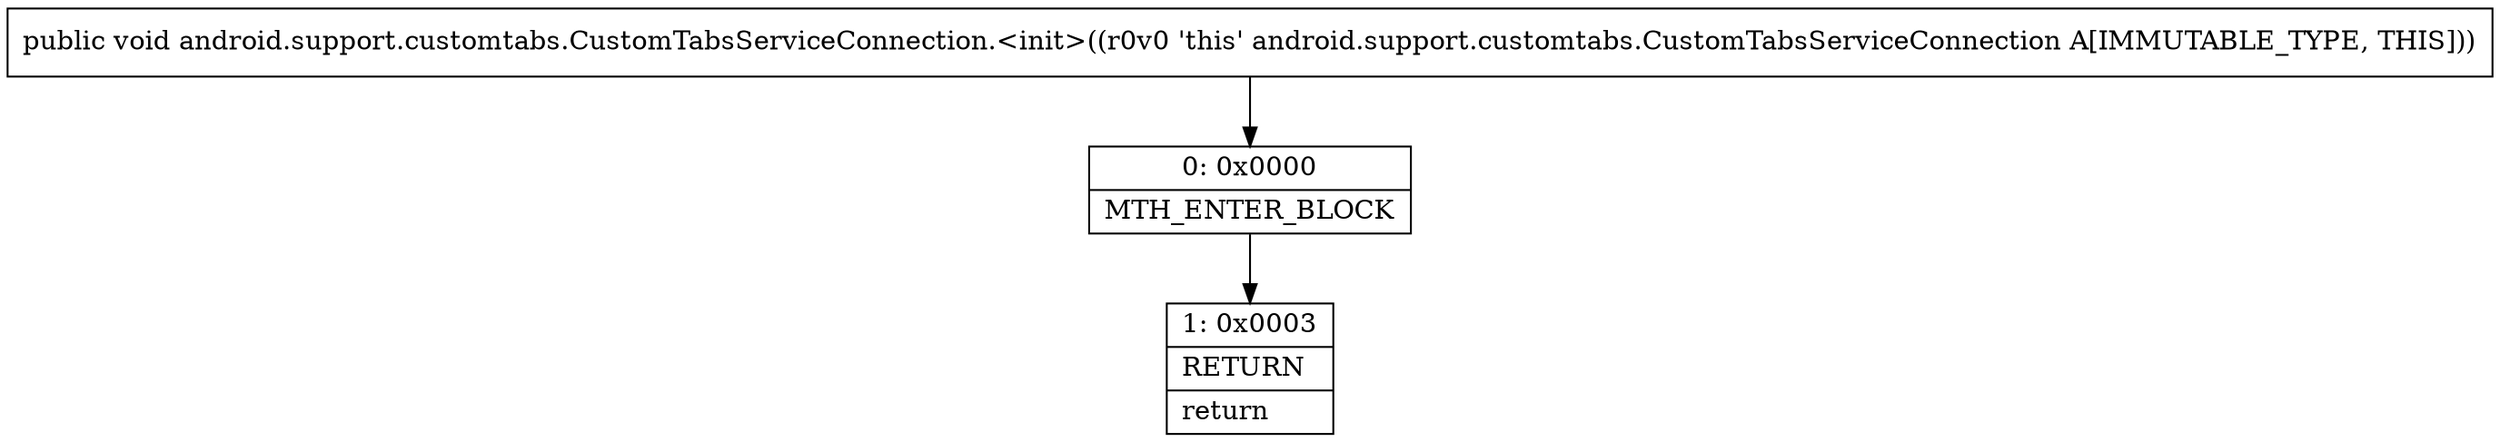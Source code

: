 digraph "CFG forandroid.support.customtabs.CustomTabsServiceConnection.\<init\>()V" {
Node_0 [shape=record,label="{0\:\ 0x0000|MTH_ENTER_BLOCK\l}"];
Node_1 [shape=record,label="{1\:\ 0x0003|RETURN\l|return\l}"];
MethodNode[shape=record,label="{public void android.support.customtabs.CustomTabsServiceConnection.\<init\>((r0v0 'this' android.support.customtabs.CustomTabsServiceConnection A[IMMUTABLE_TYPE, THIS])) }"];
MethodNode -> Node_0;
Node_0 -> Node_1;
}

